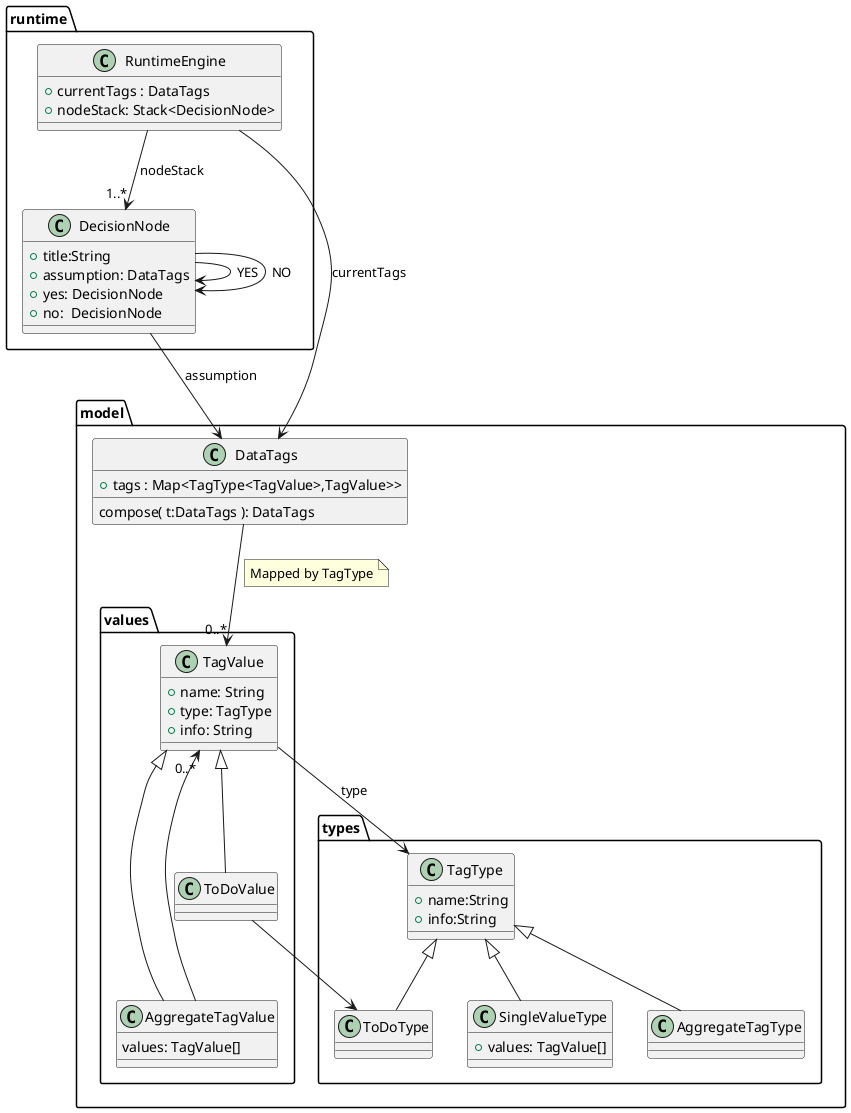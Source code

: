 @startuml

package runtime {
	class RuntimeEngine {
		+ currentTags : DataTags
		+ nodeStack: Stack<DecisionNode>
	}

	class DecisionNode {
		+ title:String
		+ assumption: DataTags
		+ yes: DecisionNode
		+ no:  DecisionNode
	}
}

package model {
	class DataTags {
		+ tags : Map<TagType<TagValue>,TagValue>>
		compose( t:DataTags ): DataTags
	}

	package types {
		class TagType {
			+ name:String
			+ info:String
		}

		class ToDoType {
			
		}

		class SingleValueType {
			+ values: TagValue[]
		}

		class AggregateTagType {
			
		}
	}
	package values {
		class TagValue {
			+ name: String
			+ type: TagType
			+ info: String
		}

		class ToDoValue {
			
		}

		class AggregateTagValue {
			values: TagValue[]
		}
	}
}

DecisionNode --> DecisionNode: YES
DecisionNode --> DecisionNode: NO

RuntimeEngine --> DataTags : currentTags
RuntimeEngine --> "1..*" DecisionNode : nodeStack

TagType <|-- ToDoType
TagType <|-- SingleValueType
TagType <|-- AggregateTagType

TagValue <|-- ToDoValue
TagValue <|-- AggregateTagValue

AggregateTagValue ---> "0..*" TagValue
ToDoValue --> ToDoType

DecisionNode --> DataTags : assumption

TagValue --> TagType : type

DataTags --> "0..*" TagValue 
note on link: Mapped by TagType
@enduml